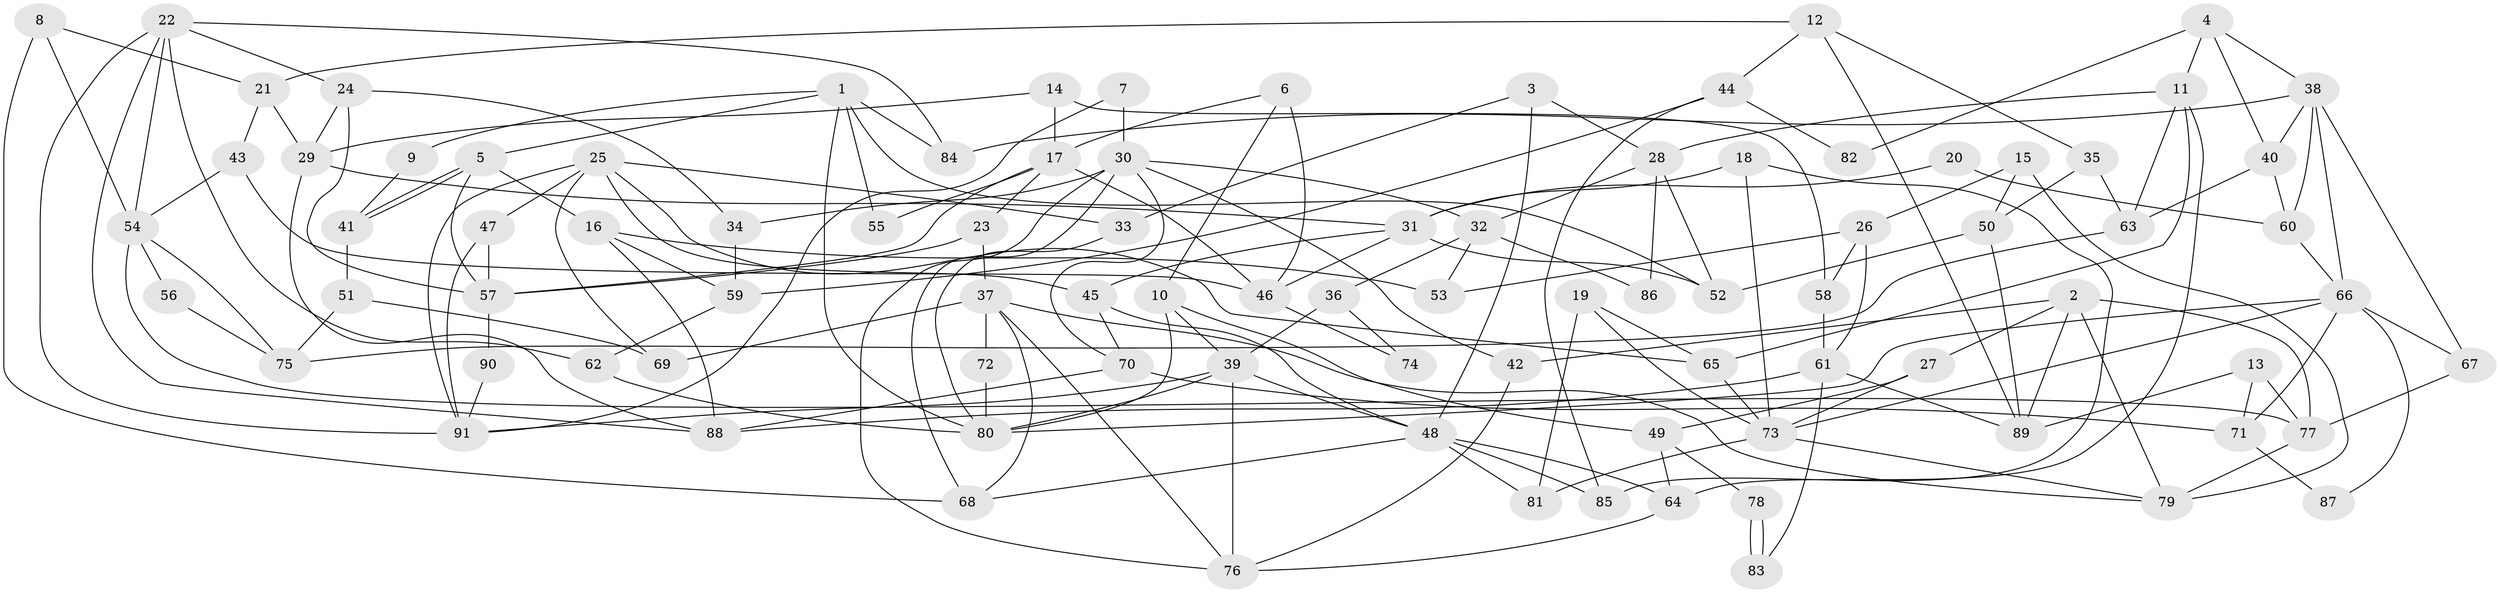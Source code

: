 // Generated by graph-tools (version 1.1) at 2025/11/02/27/25 16:11:17]
// undirected, 91 vertices, 182 edges
graph export_dot {
graph [start="1"]
  node [color=gray90,style=filled];
  1;
  2;
  3;
  4;
  5;
  6;
  7;
  8;
  9;
  10;
  11;
  12;
  13;
  14;
  15;
  16;
  17;
  18;
  19;
  20;
  21;
  22;
  23;
  24;
  25;
  26;
  27;
  28;
  29;
  30;
  31;
  32;
  33;
  34;
  35;
  36;
  37;
  38;
  39;
  40;
  41;
  42;
  43;
  44;
  45;
  46;
  47;
  48;
  49;
  50;
  51;
  52;
  53;
  54;
  55;
  56;
  57;
  58;
  59;
  60;
  61;
  62;
  63;
  64;
  65;
  66;
  67;
  68;
  69;
  70;
  71;
  72;
  73;
  74;
  75;
  76;
  77;
  78;
  79;
  80;
  81;
  82;
  83;
  84;
  85;
  86;
  87;
  88;
  89;
  90;
  91;
  1 -- 80;
  1 -- 5;
  1 -- 9;
  1 -- 52;
  1 -- 55;
  1 -- 84;
  2 -- 77;
  2 -- 42;
  2 -- 27;
  2 -- 79;
  2 -- 89;
  3 -- 48;
  3 -- 33;
  3 -- 28;
  4 -- 11;
  4 -- 38;
  4 -- 40;
  4 -- 82;
  5 -- 41;
  5 -- 41;
  5 -- 57;
  5 -- 16;
  6 -- 46;
  6 -- 17;
  6 -- 10;
  7 -- 91;
  7 -- 30;
  8 -- 54;
  8 -- 21;
  8 -- 68;
  9 -- 41;
  10 -- 49;
  10 -- 39;
  10 -- 80;
  11 -- 63;
  11 -- 65;
  11 -- 28;
  11 -- 64;
  12 -- 89;
  12 -- 21;
  12 -- 35;
  12 -- 44;
  13 -- 77;
  13 -- 71;
  13 -- 89;
  14 -- 29;
  14 -- 58;
  14 -- 17;
  15 -- 50;
  15 -- 79;
  15 -- 26;
  16 -- 88;
  16 -- 53;
  16 -- 59;
  17 -- 23;
  17 -- 46;
  17 -- 55;
  17 -- 57;
  18 -- 73;
  18 -- 85;
  18 -- 31;
  19 -- 65;
  19 -- 73;
  19 -- 81;
  20 -- 31;
  20 -- 60;
  21 -- 29;
  21 -- 43;
  22 -- 88;
  22 -- 91;
  22 -- 24;
  22 -- 54;
  22 -- 62;
  22 -- 84;
  23 -- 37;
  23 -- 57;
  24 -- 34;
  24 -- 29;
  24 -- 57;
  25 -- 45;
  25 -- 91;
  25 -- 33;
  25 -- 47;
  25 -- 65;
  25 -- 69;
  26 -- 53;
  26 -- 58;
  26 -- 61;
  27 -- 73;
  27 -- 49;
  28 -- 32;
  28 -- 52;
  28 -- 86;
  29 -- 31;
  29 -- 88;
  30 -- 68;
  30 -- 70;
  30 -- 32;
  30 -- 34;
  30 -- 42;
  30 -- 76;
  31 -- 52;
  31 -- 45;
  31 -- 46;
  32 -- 36;
  32 -- 53;
  32 -- 86;
  33 -- 80;
  34 -- 59;
  35 -- 50;
  35 -- 63;
  36 -- 39;
  36 -- 74;
  37 -- 79;
  37 -- 76;
  37 -- 68;
  37 -- 69;
  37 -- 72;
  38 -- 66;
  38 -- 84;
  38 -- 40;
  38 -- 60;
  38 -- 67;
  39 -- 76;
  39 -- 48;
  39 -- 80;
  39 -- 91;
  40 -- 60;
  40 -- 63;
  41 -- 51;
  42 -- 76;
  43 -- 54;
  43 -- 46;
  44 -- 59;
  44 -- 82;
  44 -- 85;
  45 -- 48;
  45 -- 70;
  46 -- 74;
  47 -- 57;
  47 -- 91;
  48 -- 68;
  48 -- 64;
  48 -- 81;
  48 -- 85;
  49 -- 64;
  49 -- 78;
  50 -- 89;
  50 -- 52;
  51 -- 75;
  51 -- 69;
  54 -- 77;
  54 -- 56;
  54 -- 75;
  56 -- 75;
  57 -- 90;
  58 -- 61;
  59 -- 62;
  60 -- 66;
  61 -- 89;
  61 -- 83;
  61 -- 88;
  62 -- 80;
  63 -- 75;
  64 -- 76;
  65 -- 73;
  66 -- 80;
  66 -- 67;
  66 -- 71;
  66 -- 73;
  66 -- 87;
  67 -- 77;
  70 -- 88;
  70 -- 71;
  71 -- 87;
  72 -- 80;
  73 -- 81;
  73 -- 79;
  77 -- 79;
  78 -- 83;
  78 -- 83;
  90 -- 91;
}
